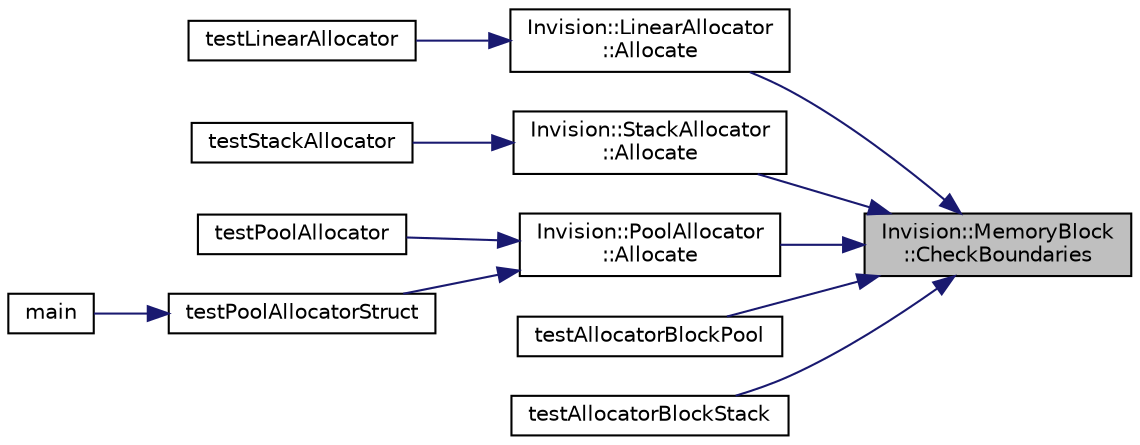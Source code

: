 digraph "Invision::MemoryBlock::CheckBoundaries"
{
 // LATEX_PDF_SIZE
  edge [fontname="Helvetica",fontsize="10",labelfontname="Helvetica",labelfontsize="10"];
  node [fontname="Helvetica",fontsize="10",shape=record];
  rankdir="RL";
  Node1 [label="Invision::MemoryBlock\l::CheckBoundaries",height=0.2,width=0.4,color="black", fillcolor="grey75", style="filled", fontcolor="black",tooltip=" "];
  Node1 -> Node2 [dir="back",color="midnightblue",fontsize="10",style="solid",fontname="Helvetica"];
  Node2 [label="Invision::LinearAllocator\l::Allocate",height=0.2,width=0.4,color="black", fillcolor="white", style="filled",URL="$class_invision_1_1_linear_allocator.html#a71a4450d5856efbe69974bb6e01bb5d5",tooltip=" "];
  Node2 -> Node3 [dir="back",color="midnightblue",fontsize="10",style="solid",fontname="Helvetica"];
  Node3 [label="testLinearAllocator",height=0.2,width=0.4,color="black", fillcolor="white", style="filled",URL="$sandbox_console_2main_8cpp.html#a4e49ccc59b50a8b7967b259909a508a1",tooltip=" "];
  Node1 -> Node4 [dir="back",color="midnightblue",fontsize="10",style="solid",fontname="Helvetica"];
  Node4 [label="Invision::StackAllocator\l::Allocate",height=0.2,width=0.4,color="black", fillcolor="white", style="filled",URL="$class_invision_1_1_stack_allocator.html#a0910e0ce73797b1396c72147b61a0056",tooltip=" "];
  Node4 -> Node5 [dir="back",color="midnightblue",fontsize="10",style="solid",fontname="Helvetica"];
  Node5 [label="testStackAllocator",height=0.2,width=0.4,color="black", fillcolor="white", style="filled",URL="$sandbox_console_2main_8cpp.html#af34c25b2b6ef0f8d4d57c885e926c3ce",tooltip=" "];
  Node1 -> Node6 [dir="back",color="midnightblue",fontsize="10",style="solid",fontname="Helvetica"];
  Node6 [label="Invision::PoolAllocator\l::Allocate",height=0.2,width=0.4,color="black", fillcolor="white", style="filled",URL="$class_invision_1_1_pool_allocator.html#afd9c61395fa059715ddd36dbd7406335",tooltip=" "];
  Node6 -> Node7 [dir="back",color="midnightblue",fontsize="10",style="solid",fontname="Helvetica"];
  Node7 [label="testPoolAllocator",height=0.2,width=0.4,color="black", fillcolor="white", style="filled",URL="$sandbox_console_2main_8cpp.html#a38e4741a6c5bca0f8c46048293b2e41e",tooltip=" "];
  Node6 -> Node8 [dir="back",color="midnightblue",fontsize="10",style="solid",fontname="Helvetica"];
  Node8 [label="testPoolAllocatorStruct",height=0.2,width=0.4,color="black", fillcolor="white", style="filled",URL="$sandbox_console_2main_8cpp.html#abf52408eadbc6bc847d5d224ae15a5ba",tooltip=" "];
  Node8 -> Node9 [dir="back",color="midnightblue",fontsize="10",style="solid",fontname="Helvetica"];
  Node9 [label="main",height=0.2,width=0.4,color="black", fillcolor="white", style="filled",URL="$sandbox_console_2main_8cpp.html#ae66f6b31b5ad750f1fe042a706a4e3d4",tooltip=" "];
  Node1 -> Node10 [dir="back",color="midnightblue",fontsize="10",style="solid",fontname="Helvetica"];
  Node10 [label="testAllocatorBlockPool",height=0.2,width=0.4,color="black", fillcolor="white", style="filled",URL="$sandbox_console_2main_8cpp.html#a9647d498320f4b69331702230f3d4081",tooltip=" "];
  Node1 -> Node11 [dir="back",color="midnightblue",fontsize="10",style="solid",fontname="Helvetica"];
  Node11 [label="testAllocatorBlockStack",height=0.2,width=0.4,color="black", fillcolor="white", style="filled",URL="$sandbox_console_2main_8cpp.html#a22d09c7ee4a56d378c1f1c205a0e240a",tooltip=" "];
}
